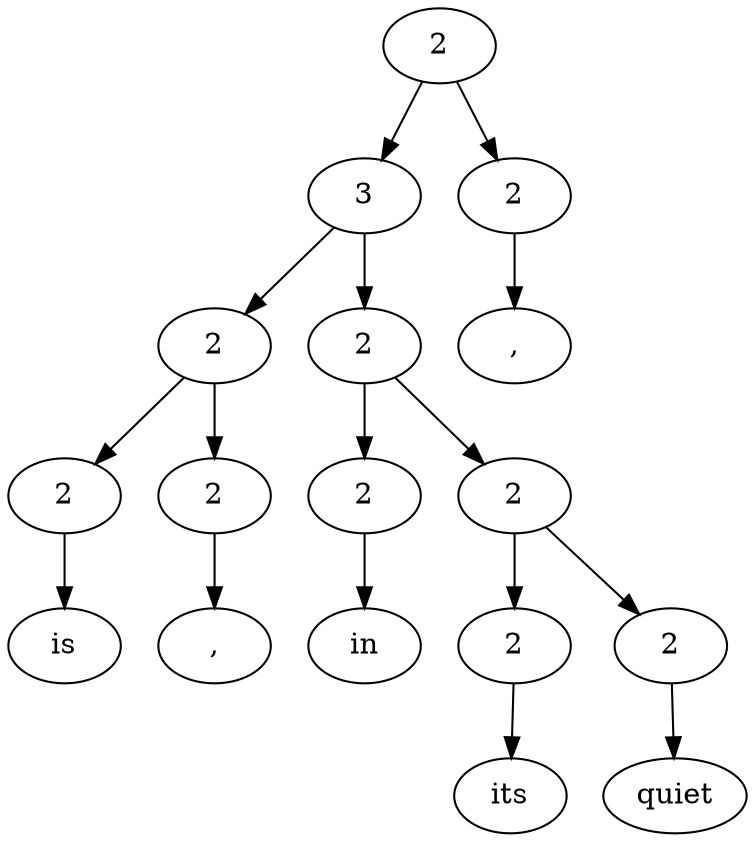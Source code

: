 digraph G{Node0 [label="2"]
Node0 -> Node1
Node0 -> Node15
Node1 [label="3"]
Node1 -> Node2
Node1 -> Node7
Node15 [label="2"]
Node15 -> Node16
Node2 [label="2"]
Node2 -> Node3
Node2 -> Node5
Node7 [label="2"]
Node7 -> Node8
Node7 -> Node10
Node16 [label=","]
Node3 [label="2"]
Node3 -> Node4
Node5 [label="2"]
Node5 -> Node6
Node8 [label="2"]
Node8 -> Node9
Node10 [label="2"]
Node10 -> Node11
Node10 -> Node13
Node4 [label="is"]
Node6 [label=","]
Node9 [label="in"]
Node11 [label="2"]
Node11 -> Node12
Node13 [label="2"]
Node13 -> Node14
Node12 [label="its"]
Node14 [label="quiet"]
}